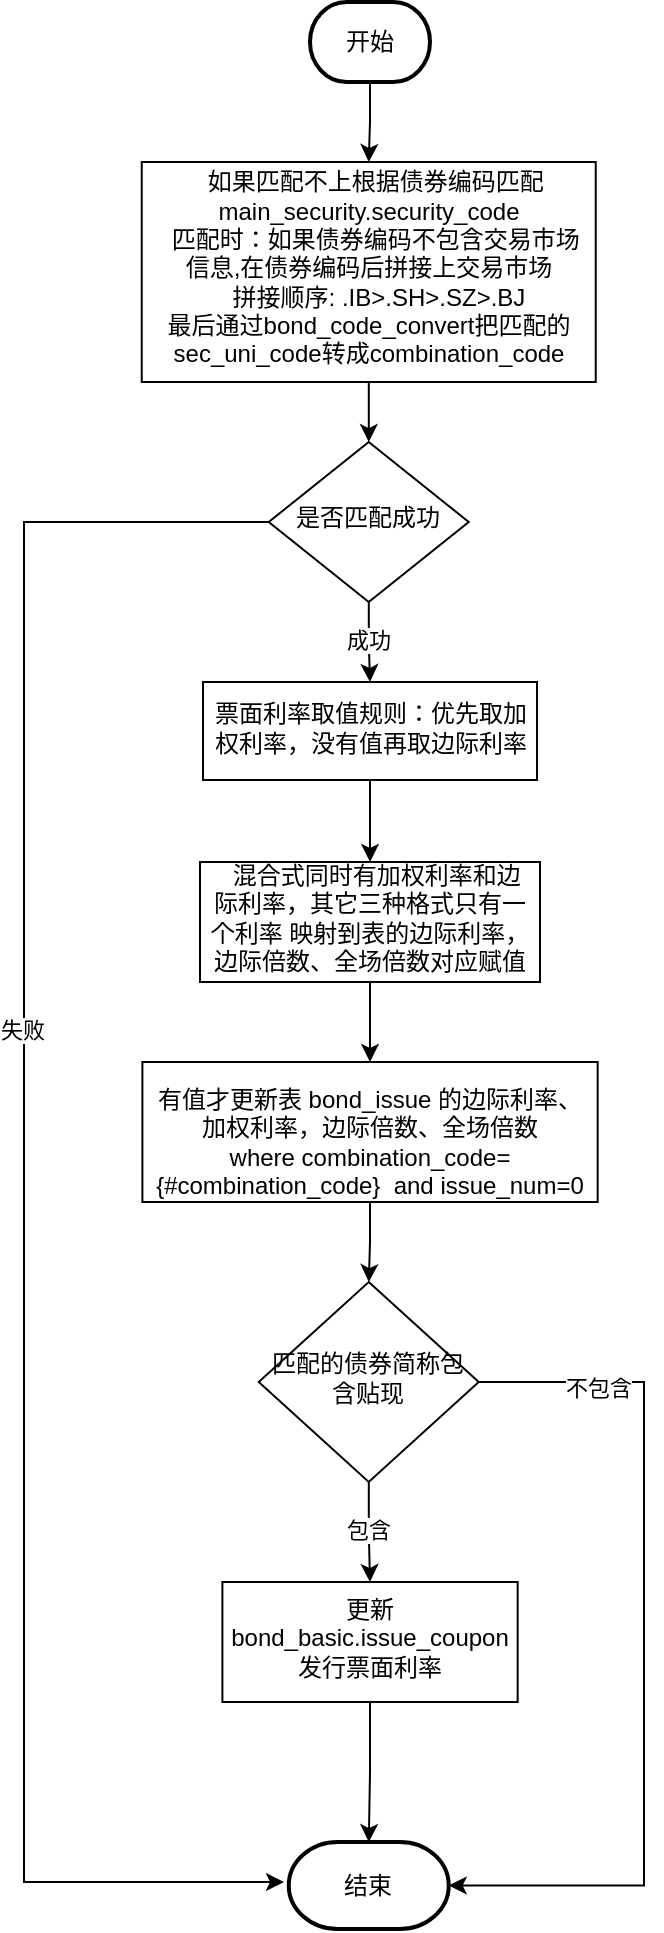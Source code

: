 <mxfile version="26.1.2">
  <diagram id="C5RBs43oDa-KdzZeNtuy" name="Page-1">
    <mxGraphModel dx="1426" dy="793" grid="1" gridSize="10" guides="1" tooltips="1" connect="1" arrows="1" fold="1" page="1" pageScale="1" pageWidth="827" pageHeight="1169" math="0" shadow="0">
      <root>
        <mxCell id="WIyWlLk6GJQsqaUBKTNV-0" />
        <mxCell id="WIyWlLk6GJQsqaUBKTNV-1" parent="WIyWlLk6GJQsqaUBKTNV-0" />
        <mxCell id="l9sripq_5CfTnT3xhVof-26" value="" style="edgeStyle=orthogonalEdgeStyle;rounded=0;orthogonalLoop=1;jettySize=auto;html=1;entryX=0.5;entryY=0;entryDx=0;entryDy=0;" edge="1" parent="WIyWlLk6GJQsqaUBKTNV-1" source="l9sripq_5CfTnT3xhVof-6" target="l9sripq_5CfTnT3xhVof-28">
          <mxGeometry relative="1" as="geometry">
            <mxPoint x="463" y="115" as="targetPoint" />
          </mxGeometry>
        </mxCell>
        <mxCell id="l9sripq_5CfTnT3xhVof-6" value="开始" style="strokeWidth=2;html=1;shape=mxgraph.flowchart.terminator;whiteSpace=wrap;" vertex="1" parent="WIyWlLk6GJQsqaUBKTNV-1">
          <mxGeometry x="433" y="40" width="60" height="40" as="geometry" />
        </mxCell>
        <mxCell id="l9sripq_5CfTnT3xhVof-20" value="结束" style="strokeWidth=2;html=1;shape=mxgraph.flowchart.terminator;whiteSpace=wrap;" vertex="1" parent="WIyWlLk6GJQsqaUBKTNV-1">
          <mxGeometry x="422.37" y="960" width="80" height="43.5" as="geometry" />
        </mxCell>
        <mxCell id="l9sripq_5CfTnT3xhVof-31" value="" style="edgeStyle=orthogonalEdgeStyle;rounded=0;orthogonalLoop=1;jettySize=auto;html=1;" edge="1" parent="WIyWlLk6GJQsqaUBKTNV-1" source="l9sripq_5CfTnT3xhVof-28" target="l9sripq_5CfTnT3xhVof-30">
          <mxGeometry relative="1" as="geometry" />
        </mxCell>
        <mxCell id="l9sripq_5CfTnT3xhVof-28" value="&lt;div data-docx-has-block-data=&quot;false&quot; data-lark-html-role=&quot;root&quot; data-page-id=&quot;Aed7douATo9B6cx0R7Rc3emsnXd&quot;&gt;&lt;div class=&quot;ace-line ace-line old-record-id-Ok8HdJDNqog325xrWxfceNuunWh&quot;&gt;&amp;nbsp; 如果匹配不上根据债券编码匹配main_security.security_code&lt;/div&gt;&lt;div class=&quot;ace-line ace-line old-record-id-U170dsWV5ouliXx36R1cMYBwnjh&quot;&gt;&amp;nbsp;&amp;nbsp;匹配时：如果债券编码不包含交易市场信息,在债券编码后拼接上交易市场&lt;/div&gt;&lt;div class=&quot;ace-line ace-line old-record-id-OApXdDIfzolyv1xDMULcFpecnWa&quot;&gt;&amp;nbsp;&amp;nbsp; 拼接顺序:  .IB&amp;gt;.SH&amp;gt;.SZ&amp;gt;.BJ &lt;br&gt;最后通过&lt;span style=&quot;background-color: transparent;&quot;&gt;bond_code_convert把匹配的sec_uni_code转成combination_code&lt;/span&gt;&lt;/div&gt;&lt;/div&gt;&lt;span class=&quot;lark-record-clipboard&quot; data-lark-record-format=&quot;docx/record&quot; data-lark-record-data=&quot;{&amp;quot;isCut&amp;quot;:false,&amp;quot;rootId&amp;quot;:&amp;quot;Aed7douATo9B6cx0R7Rc3emsnXd&amp;quot;,&amp;quot;parentId&amp;quot;:&amp;quot;PbEFdPpbyoQQVMx5GCNcPsgcnbX&amp;quot;,&amp;quot;blockIds&amp;quot;:[1329,1330,1326],&amp;quot;recordIds&amp;quot;:[&amp;quot;Ok8HdJDNqog325xrWxfceNuunWh&amp;quot;,&amp;quot;U170dsWV5ouliXx36R1cMYBwnjh&amp;quot;,&amp;quot;OApXdDIfzolyv1xDMULcFpecnWa&amp;quot;],&amp;quot;recordMap&amp;quot;:{&amp;quot;OApXdDIfzolyv1xDMULcFpecnWa&amp;quot;:{&amp;quot;id&amp;quot;:&amp;quot;OApXdDIfzolyv1xDMULcFpecnWa&amp;quot;,&amp;quot;snapshot&amp;quot;:{&amp;quot;parent_id&amp;quot;:&amp;quot;PbEFdPpbyoQQVMx5GCNcPsgcnbX&amp;quot;,&amp;quot;type&amp;quot;:&amp;quot;text&amp;quot;,&amp;quot;children&amp;quot;:[],&amp;quot;comments&amp;quot;:[],&amp;quot;revisions&amp;quot;:[],&amp;quot;author&amp;quot;:&amp;quot;7403194829083705347&amp;quot;,&amp;quot;text&amp;quot;:{&amp;quot;initialAttributedTexts&amp;quot;:{&amp;quot;text&amp;quot;:{&amp;quot;0&amp;quot;:&amp;quot; 拼接顺序:  .IB&gt;.SH&gt;.SZ&gt;.BJ &amp;quot;},&amp;quot;attribs&amp;quot;:{&amp;quot;0&amp;quot;:&amp;quot;*0+o&amp;quot;}},&amp;quot;apool&amp;quot;:{&amp;quot;numToAttrib&amp;quot;:{&amp;quot;0&amp;quot;:[&amp;quot;author&amp;quot;,&amp;quot;7403194829083705347&amp;quot;]},&amp;quot;nextNum&amp;quot;:1}},&amp;quot;folded&amp;quot;:false,&amp;quot;text_indent&amp;quot;:0}},&amp;quot;Ok8HdJDNqog325xrWxfceNuunWh&amp;quot;:{&amp;quot;id&amp;quot;:&amp;quot;Ok8HdJDNqog325xrWxfceNuunWh&amp;quot;,&amp;quot;snapshot&amp;quot;:{&amp;quot;parent_id&amp;quot;:&amp;quot;PbEFdPpbyoQQVMx5GCNcPsgcnbX&amp;quot;,&amp;quot;type&amp;quot;:&amp;quot;text&amp;quot;,&amp;quot;children&amp;quot;:[],&amp;quot;comments&amp;quot;:[],&amp;quot;revisions&amp;quot;:[],&amp;quot;author&amp;quot;:&amp;quot;7403194829083705347&amp;quot;,&amp;quot;text&amp;quot;:{&amp;quot;initialAttributedTexts&amp;quot;:{&amp;quot;text&amp;quot;:{&amp;quot;0&amp;quot;:&amp;quot;如果匹配不上根据债券编码匹配main_security.security_code&amp;quot;},&amp;quot;attribs&amp;quot;:{&amp;quot;0&amp;quot;:&amp;quot;*0+15&amp;quot;}},&amp;quot;apool&amp;quot;:{&amp;quot;numToAttrib&amp;quot;:{&amp;quot;0&amp;quot;:[&amp;quot;author&amp;quot;,&amp;quot;7403194829083705347&amp;quot;]},&amp;quot;nextNum&amp;quot;:1}},&amp;quot;folded&amp;quot;:false}},&amp;quot;U170dsWV5ouliXx36R1cMYBwnjh&amp;quot;:{&amp;quot;id&amp;quot;:&amp;quot;U170dsWV5ouliXx36R1cMYBwnjh&amp;quot;,&amp;quot;snapshot&amp;quot;:{&amp;quot;parent_id&amp;quot;:&amp;quot;PbEFdPpbyoQQVMx5GCNcPsgcnbX&amp;quot;,&amp;quot;type&amp;quot;:&amp;quot;text&amp;quot;,&amp;quot;children&amp;quot;:[],&amp;quot;comments&amp;quot;:[],&amp;quot;revisions&amp;quot;:[],&amp;quot;author&amp;quot;:&amp;quot;7403194829083705347&amp;quot;,&amp;quot;text&amp;quot;:{&amp;quot;initialAttributedTexts&amp;quot;:{&amp;quot;text&amp;quot;:{&amp;quot;0&amp;quot;:&amp;quot;匹配时：如果债券编码不包含交易市场信息,在债券编码后拼接上交易市场&amp;quot;},&amp;quot;attribs&amp;quot;:{&amp;quot;0&amp;quot;:&amp;quot;*0+x&amp;quot;},&amp;quot;rows&amp;quot;:{},&amp;quot;cols&amp;quot;:{}},&amp;quot;apool&amp;quot;:{&amp;quot;numToAttrib&amp;quot;:{&amp;quot;0&amp;quot;:[&amp;quot;author&amp;quot;,&amp;quot;7403194829083705347&amp;quot;]},&amp;quot;nextNum&amp;quot;:1,&amp;quot;attribToNum&amp;quot;:{&amp;quot;author,7403194829083705347&amp;quot;:0}}},&amp;quot;folded&amp;quot;:false}},&amp;quot;PbEFdPpbyoQQVMx5GCNcPsgcnbX&amp;quot;:{&amp;quot;id&amp;quot;:&amp;quot;PbEFdPpbyoQQVMx5GCNcPsgcnbX&amp;quot;,&amp;quot;snapshot&amp;quot;:{&amp;quot;parent_id&amp;quot;:&amp;quot;Hi3hdM5T4oeO9gxYRoicHyLxnah&amp;quot;,&amp;quot;type&amp;quot;:&amp;quot;text&amp;quot;,&amp;quot;children&amp;quot;:[&amp;quot;Cyj0dWNAPomNcLx2lZZcVyJznbf&amp;quot;,&amp;quot;Ok8HdJDNqog325xrWxfceNuunWh&amp;quot;,&amp;quot;U170dsWV5ouliXx36R1cMYBwnjh&amp;quot;,&amp;quot;OApXdDIfzolyv1xDMULcFpecnWa&amp;quot;,&amp;quot;Bc1adQ8gnov3t8x5avEchllJn0d&amp;quot;,&amp;quot;NgIIdmxvpoQHESxAfVdc74RMnrY&amp;quot;],&amp;quot;comments&amp;quot;:[],&amp;quot;revisions&amp;quot;:[],&amp;quot;author&amp;quot;:&amp;quot;7403194829083705347&amp;quot;,&amp;quot;text&amp;quot;:{&amp;quot;apool&amp;quot;:{&amp;quot;numToAttrib&amp;quot;:{&amp;quot;0&amp;quot;:[&amp;quot;author&amp;quot;,&amp;quot;7403194829083705347&amp;quot;]},&amp;quot;nextNum&amp;quot;:1,&amp;quot;attribToNum&amp;quot;:{&amp;quot;author,7403194829083705347&amp;quot;:0}},&amp;quot;initialAttributedTexts&amp;quot;:{&amp;quot;text&amp;quot;:{&amp;quot;0&amp;quot;:&amp;quot;5,新发债匹配流程&amp;quot;},&amp;quot;attribs&amp;quot;:{&amp;quot;0&amp;quot;:&amp;quot;*0+9&amp;quot;},&amp;quot;rows&amp;quot;:{},&amp;quot;cols&amp;quot;:{}}},&amp;quot;folded&amp;quot;:false}}},&amp;quot;payloadMap&amp;quot;:{&amp;quot;Ok8HdJDNqog325xrWxfceNuunWh&amp;quot;:{&amp;quot;level&amp;quot;:2},&amp;quot;U170dsWV5ouliXx36R1cMYBwnjh&amp;quot;:{&amp;quot;level&amp;quot;:2},&amp;quot;OApXdDIfzolyv1xDMULcFpecnWa&amp;quot;:{&amp;quot;level&amp;quot;:2}},&amp;quot;extra&amp;quot;:{&amp;quot;channel&amp;quot;:&amp;quot;saas&amp;quot;,&amp;quot;pasteRandomId&amp;quot;:&amp;quot;46fb7dec-91c3-465f-9ec3-caed69e196a9&amp;quot;,&amp;quot;mention_page_title&amp;quot;:{},&amp;quot;external_mention_url&amp;quot;:{},&amp;quot;isEqualBlockSelection&amp;quot;:true},&amp;quot;isKeepQuoteContainer&amp;quot;:true,&amp;quot;selection&amp;quot;:[{&amp;quot;id&amp;quot;:1329,&amp;quot;type&amp;quot;:&amp;quot;text&amp;quot;,&amp;quot;selection&amp;quot;:{&amp;quot;start&amp;quot;:0,&amp;quot;end&amp;quot;:41},&amp;quot;recordId&amp;quot;:&amp;quot;Ok8HdJDNqog325xrWxfceNuunWh&amp;quot;},{&amp;quot;id&amp;quot;:1330,&amp;quot;type&amp;quot;:&amp;quot;text&amp;quot;,&amp;quot;selection&amp;quot;:{&amp;quot;start&amp;quot;:0,&amp;quot;end&amp;quot;:33},&amp;quot;recordId&amp;quot;:&amp;quot;U170dsWV5ouliXx36R1cMYBwnjh&amp;quot;},{&amp;quot;id&amp;quot;:1326,&amp;quot;type&amp;quot;:&amp;quot;text&amp;quot;,&amp;quot;selection&amp;quot;:{&amp;quot;start&amp;quot;:0,&amp;quot;end&amp;quot;:24},&amp;quot;recordId&amp;quot;:&amp;quot;OApXdDIfzolyv1xDMULcFpecnWa&amp;quot;}],&amp;quot;pasteFlag&amp;quot;:&amp;quot;4bad5c61-66b6-4113-867a-fe3f38da0dbc&amp;quot;}&quot;&gt;&lt;/span&gt;" style="whiteSpace=wrap;html=1;shadow=0;strokeWidth=1;spacing=6;spacingTop=-4;" vertex="1" parent="WIyWlLk6GJQsqaUBKTNV-1">
          <mxGeometry x="348.87" y="120" width="227" height="110" as="geometry" />
        </mxCell>
        <mxCell id="l9sripq_5CfTnT3xhVof-36" value="" style="edgeStyle=orthogonalEdgeStyle;rounded=0;orthogonalLoop=1;jettySize=auto;html=1;" edge="1" parent="WIyWlLk6GJQsqaUBKTNV-1" source="l9sripq_5CfTnT3xhVof-30">
          <mxGeometry relative="1" as="geometry">
            <mxPoint x="420" y="980" as="targetPoint" />
            <Array as="points">
              <mxPoint x="290" y="300" />
              <mxPoint x="290" y="980" />
            </Array>
          </mxGeometry>
        </mxCell>
        <mxCell id="l9sripq_5CfTnT3xhVof-37" value="失败" style="edgeLabel;html=1;align=center;verticalAlign=middle;resizable=0;points=[];" vertex="1" connectable="0" parent="l9sripq_5CfTnT3xhVof-36">
          <mxGeometry x="-0.192" y="-1" relative="1" as="geometry">
            <mxPoint as="offset" />
          </mxGeometry>
        </mxCell>
        <mxCell id="l9sripq_5CfTnT3xhVof-46" value="" style="edgeStyle=orthogonalEdgeStyle;rounded=0;orthogonalLoop=1;jettySize=auto;html=1;" edge="1" parent="WIyWlLk6GJQsqaUBKTNV-1" source="l9sripq_5CfTnT3xhVof-30" target="l9sripq_5CfTnT3xhVof-38">
          <mxGeometry relative="1" as="geometry" />
        </mxCell>
        <mxCell id="l9sripq_5CfTnT3xhVof-47" value="成功" style="edgeLabel;html=1;align=center;verticalAlign=middle;resizable=0;points=[];" vertex="1" connectable="0" parent="l9sripq_5CfTnT3xhVof-46">
          <mxGeometry x="-0.063" y="-1" relative="1" as="geometry">
            <mxPoint as="offset" />
          </mxGeometry>
        </mxCell>
        <mxCell id="l9sripq_5CfTnT3xhVof-30" value="是否匹配成功" style="rhombus;whiteSpace=wrap;html=1;shadow=0;strokeWidth=1;spacing=6;spacingTop=-4;" vertex="1" parent="WIyWlLk6GJQsqaUBKTNV-1">
          <mxGeometry x="412.37" y="260" width="100" height="80" as="geometry" />
        </mxCell>
        <mxCell id="l9sripq_5CfTnT3xhVof-41" value="" style="edgeStyle=orthogonalEdgeStyle;rounded=0;orthogonalLoop=1;jettySize=auto;html=1;" edge="1" parent="WIyWlLk6GJQsqaUBKTNV-1" source="l9sripq_5CfTnT3xhVof-38" target="l9sripq_5CfTnT3xhVof-40">
          <mxGeometry relative="1" as="geometry" />
        </mxCell>
        <mxCell id="l9sripq_5CfTnT3xhVof-38" value="&lt;div data-docx-has-block-data=&quot;false&quot; data-lark-html-role=&quot;root&quot; data-page-id=&quot;Aed7douATo9B6cx0R7Rc3emsnXd&quot;&gt;&lt;div class=&quot;old-record-id-Y06CdZKERo4gitxMXKTcp8nAnag&quot;&gt;票面利率取值规则：优先取加权利率，没有值再取边际利率&lt;/div&gt;&lt;/div&gt;&lt;span class=&quot;lark-record-clipboard&quot; data-lark-record-format=&quot;docx/text&quot; data-lark-record-data=&quot;{&amp;quot;rootId&amp;quot;:&amp;quot;Aed7douATo9B6cx0R7Rc3emsnXd&amp;quot;,&amp;quot;text&amp;quot;:{&amp;quot;initialAttributedTexts&amp;quot;:{&amp;quot;text&amp;quot;:{&amp;quot;0&amp;quot;:&amp;quot;票面利率取值规则：优先取加权利率，没有值再取边际利率&amp;quot;},&amp;quot;attribs&amp;quot;:{&amp;quot;0&amp;quot;:&amp;quot;*0+q&amp;quot;}},&amp;quot;apool&amp;quot;:{&amp;quot;numToAttrib&amp;quot;:{&amp;quot;0&amp;quot;:[&amp;quot;author&amp;quot;,&amp;quot;7403194829083705347&amp;quot;]},&amp;quot;nextNum&amp;quot;:1}},&amp;quot;type&amp;quot;:&amp;quot;text&amp;quot;,&amp;quot;referenceRecordMap&amp;quot;:{},&amp;quot;extra&amp;quot;:{&amp;quot;channel&amp;quot;:&amp;quot;saas&amp;quot;,&amp;quot;isEqualBlockSelection&amp;quot;:false,&amp;quot;pasteRandomId&amp;quot;:&amp;quot;f53fae7a-b66b-4820-86e4-39ea425e8903&amp;quot;,&amp;quot;mention_page_title&amp;quot;:{},&amp;quot;external_mention_url&amp;quot;:{}},&amp;quot;isKeepQuoteContainer&amp;quot;:false,&amp;quot;isFromCode&amp;quot;:false,&amp;quot;selection&amp;quot;:[{&amp;quot;id&amp;quot;:1334,&amp;quot;type&amp;quot;:&amp;quot;text&amp;quot;,&amp;quot;selection&amp;quot;:{&amp;quot;start&amp;quot;:0,&amp;quot;end&amp;quot;:26},&amp;quot;recordId&amp;quot;:&amp;quot;Y06CdZKERo4gitxMXKTcp8nAnag&amp;quot;}],&amp;quot;payloadMap&amp;quot;:{},&amp;quot;isCut&amp;quot;:false}&quot;&gt;&lt;/span&gt;" style="whiteSpace=wrap;html=1;shadow=0;strokeWidth=1;spacing=6;spacingTop=-4;" vertex="1" parent="WIyWlLk6GJQsqaUBKTNV-1">
          <mxGeometry x="379.51" y="380" width="167" height="49" as="geometry" />
        </mxCell>
        <mxCell id="l9sripq_5CfTnT3xhVof-43" value="" style="edgeStyle=orthogonalEdgeStyle;rounded=0;orthogonalLoop=1;jettySize=auto;html=1;" edge="1" parent="WIyWlLk6GJQsqaUBKTNV-1" source="l9sripq_5CfTnT3xhVof-40" target="l9sripq_5CfTnT3xhVof-42">
          <mxGeometry relative="1" as="geometry" />
        </mxCell>
        <mxCell id="l9sripq_5CfTnT3xhVof-40" value="&lt;div data-docx-has-block-data=&quot;false&quot; data-lark-html-role=&quot;root&quot; data-page-id=&quot;Aed7douATo9B6cx0R7Rc3emsnXd&quot;&gt;&lt;div class=&quot;ace-line ace-line old-record-id-IPHzd5iJQo4ANGxoBNIcWaeeneb&quot;&gt;&amp;nbsp; 混合式同时有加权利率和边际利率，其它三种格式只有一个利率 映射到表的边际利率，边际倍数、全场倍数对应赋值&lt;/div&gt;&lt;/div&gt;&lt;span class=&quot;lark-record-clipboard&quot; data-lark-record-format=&quot;docx/text&quot; data-lark-record-data=&quot;{&amp;quot;rootId&amp;quot;:&amp;quot;Aed7douATo9B6cx0R7Rc3emsnXd&amp;quot;,&amp;quot;text&amp;quot;:{&amp;quot;initialAttributedTexts&amp;quot;:{&amp;quot;text&amp;quot;:{&amp;quot;0&amp;quot;:&amp;quot;只有混合式同时有加权利率和边际利率，其它三种格式只有一个利率 映射到表的边际利率&amp;quot;},&amp;quot;attribs&amp;quot;:{&amp;quot;0&amp;quot;:&amp;quot;*0+14&amp;quot;}},&amp;quot;apool&amp;quot;:{&amp;quot;numToAttrib&amp;quot;:{&amp;quot;0&amp;quot;:[&amp;quot;author&amp;quot;,&amp;quot;7403194829083705347&amp;quot;]},&amp;quot;nextNum&amp;quot;:1}},&amp;quot;type&amp;quot;:&amp;quot;text&amp;quot;,&amp;quot;referenceRecordMap&amp;quot;:{},&amp;quot;extra&amp;quot;:{&amp;quot;channel&amp;quot;:&amp;quot;saas&amp;quot;,&amp;quot;isEqualBlockSelection&amp;quot;:true,&amp;quot;pasteRandomId&amp;quot;:&amp;quot;f9e04e7d-997b-4b29-a2a9-bf7771be949f&amp;quot;,&amp;quot;mention_page_title&amp;quot;:{},&amp;quot;external_mention_url&amp;quot;:{}},&amp;quot;isKeepQuoteContainer&amp;quot;:true,&amp;quot;isFromCode&amp;quot;:false,&amp;quot;selection&amp;quot;:[{&amp;quot;id&amp;quot;:1333,&amp;quot;type&amp;quot;:&amp;quot;text&amp;quot;,&amp;quot;selection&amp;quot;:{&amp;quot;start&amp;quot;:0,&amp;quot;end&amp;quot;:40},&amp;quot;recordId&amp;quot;:&amp;quot;IPHzd5iJQo4ANGxoBNIcWaeeneb&amp;quot;}],&amp;quot;payloadMap&amp;quot;:{},&amp;quot;isCut&amp;quot;:false}&quot;&gt;&lt;/span&gt;" style="whiteSpace=wrap;html=1;shadow=0;strokeWidth=1;spacing=6;spacingTop=-4;" vertex="1" parent="WIyWlLk6GJQsqaUBKTNV-1">
          <mxGeometry x="378" y="470" width="170" height="60" as="geometry" />
        </mxCell>
        <mxCell id="l9sripq_5CfTnT3xhVof-45" value="" style="edgeStyle=orthogonalEdgeStyle;rounded=0;orthogonalLoop=1;jettySize=auto;html=1;" edge="1" parent="WIyWlLk6GJQsqaUBKTNV-1" source="l9sripq_5CfTnT3xhVof-42" target="l9sripq_5CfTnT3xhVof-44">
          <mxGeometry relative="1" as="geometry" />
        </mxCell>
        <mxCell id="l9sripq_5CfTnT3xhVof-42" value="&lt;div&gt;&lt;br&gt;&lt;/div&gt;&lt;div&gt;有值才更新表 bond_issue 的边际利率、加权利率，边际倍数、全场倍数&lt;/div&gt;&lt;div&gt;where combination_code={#combination_code}&amp;nbsp; and issue_num=0&lt;/div&gt;" style="whiteSpace=wrap;html=1;shadow=0;strokeWidth=1;spacing=6;spacingTop=-4;" vertex="1" parent="WIyWlLk6GJQsqaUBKTNV-1">
          <mxGeometry x="349.2" y="570" width="227.63" height="70" as="geometry" />
        </mxCell>
        <mxCell id="l9sripq_5CfTnT3xhVof-49" value="" style="edgeStyle=orthogonalEdgeStyle;rounded=0;orthogonalLoop=1;jettySize=auto;html=1;" edge="1" parent="WIyWlLk6GJQsqaUBKTNV-1" source="l9sripq_5CfTnT3xhVof-44" target="l9sripq_5CfTnT3xhVof-48">
          <mxGeometry relative="1" as="geometry" />
        </mxCell>
        <mxCell id="l9sripq_5CfTnT3xhVof-52" value="包含" style="edgeLabel;html=1;align=center;verticalAlign=middle;resizable=0;points=[];" vertex="1" connectable="0" parent="l9sripq_5CfTnT3xhVof-49">
          <mxGeometry x="-0.08" y="-1" relative="1" as="geometry">
            <mxPoint as="offset" />
          </mxGeometry>
        </mxCell>
        <mxCell id="l9sripq_5CfTnT3xhVof-54" value="" style="edgeStyle=orthogonalEdgeStyle;rounded=0;orthogonalLoop=1;jettySize=auto;html=1;entryX=1;entryY=0.5;entryDx=0;entryDy=0;entryPerimeter=0;" edge="1" parent="WIyWlLk6GJQsqaUBKTNV-1" source="l9sripq_5CfTnT3xhVof-44" target="l9sripq_5CfTnT3xhVof-20">
          <mxGeometry relative="1" as="geometry">
            <mxPoint x="592.37" y="730" as="targetPoint" />
            <Array as="points">
              <mxPoint x="600" y="730" />
              <mxPoint x="600" y="982" />
            </Array>
          </mxGeometry>
        </mxCell>
        <mxCell id="l9sripq_5CfTnT3xhVof-55" value="不包含" style="edgeLabel;html=1;align=center;verticalAlign=middle;resizable=0;points=[];" vertex="1" connectable="0" parent="l9sripq_5CfTnT3xhVof-54">
          <mxGeometry x="-0.724" y="-3" relative="1" as="geometry">
            <mxPoint as="offset" />
          </mxGeometry>
        </mxCell>
        <mxCell id="l9sripq_5CfTnT3xhVof-44" value="匹配的债券简称包含贴现" style="rhombus;whiteSpace=wrap;html=1;shadow=0;strokeWidth=1;spacing=6;spacingTop=-4;" vertex="1" parent="WIyWlLk6GJQsqaUBKTNV-1">
          <mxGeometry x="407.37" y="680" width="110" height="100" as="geometry" />
        </mxCell>
        <mxCell id="l9sripq_5CfTnT3xhVof-50" value="" style="edgeStyle=orthogonalEdgeStyle;rounded=0;orthogonalLoop=1;jettySize=auto;html=1;" edge="1" parent="WIyWlLk6GJQsqaUBKTNV-1" source="l9sripq_5CfTnT3xhVof-48" target="l9sripq_5CfTnT3xhVof-20">
          <mxGeometry relative="1" as="geometry" />
        </mxCell>
        <mxCell id="l9sripq_5CfTnT3xhVof-48" value="更新bond_basic.issue_coupon发行票面利率" style="whiteSpace=wrap;html=1;shadow=0;strokeWidth=1;spacing=6;spacingTop=-4;" vertex="1" parent="WIyWlLk6GJQsqaUBKTNV-1">
          <mxGeometry x="389.2" y="830" width="147.63" height="60" as="geometry" />
        </mxCell>
      </root>
    </mxGraphModel>
  </diagram>
</mxfile>
